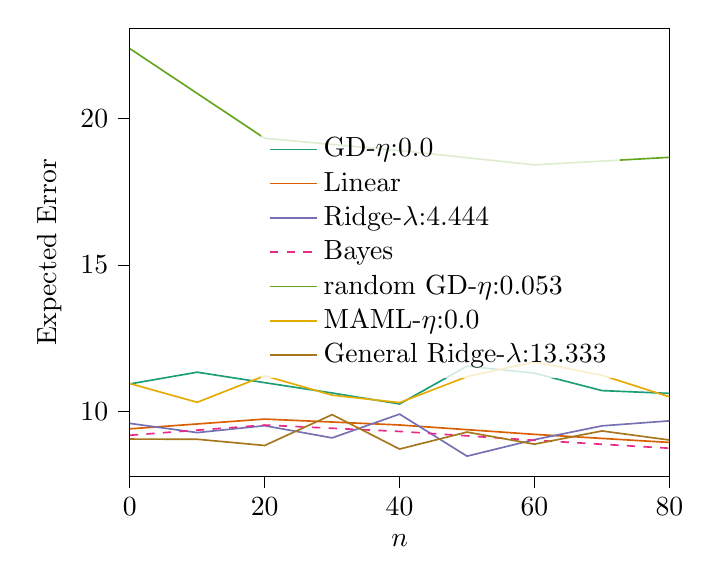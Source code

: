 % This file was created with tikzplotlib v0.10.1.
\begin{tikzpicture}

\definecolor{chocolate217952}{RGB}{217,95,2}
\definecolor{darkcyan27158119}{RGB}{27,158,119}
\definecolor{darkgoldenrod16611829}{RGB}{166,118,29}
\definecolor{darkgray176}{RGB}{176,176,176}
\definecolor{deeppink23141138}{RGB}{231,41,138}
\definecolor{lightslategray117112179}{RGB}{117,112,179}
\definecolor{olivedrab10216630}{RGB}{102,166,30}
\definecolor{orange2301712}{RGB}{230,171,2}

\begin{axis}[
legend cell align={left},
legend style={fill opacity=0.8, draw opacity=1, text opacity=1, at={(0.91,0.5)}, anchor=east, draw=none},
tick align=outside,
tick pos=left,
x grid style={darkgray176},
xlabel={\(\displaystyle n\)},
xmin=0, xmax=80,
xtick style={color=black},
y grid style={darkgray176},
ylabel={Expected Error},
ymin=7.786, ymax=23.062,
ytick style={color=black}
]
\addplot [semithick, darkcyan27158119]
table {%
0 10.941
10 11.341
20 10.985
30 10.633
40 10.259
50 11.547
60 11.308
70 10.715
80 10.619
90 11.264
};
\addlegendentry{GD-$\eta$:0.0}
\addplot [semithick, chocolate217952]
table {%
0 9.411
20 9.744
40 9.543
60 9.223
80 8.948
};
\addlegendentry{Linear}
\addplot [semithick, lightslategray117112179]
table {%
0 9.597
10 9.283
20 9.519
30 9.103
40 9.913
50 8.48
60 9.043
70 9.513
80 9.683
90 9.311
};
\addlegendentry{Ridge-$\lambda$:4.444}
\addplot [semithick, deeppink23141138, dashed]
table {%
0 9.193
20 9.54
40 9.323
60 9.021
80 8.751
};
\addlegendentry{Bayes}
\addplot [semithick, olivedrab10216630]
table {%
0 22.368
20 19.312
40 18.893
60 18.406
80 18.663
};
\addlegendentry{random GD-$\eta$:0.053}
\addplot [semithick, orange2301712]
table {%
0 10.955
10 10.316
20 11.221
30 10.559
40 10.305
50 11.19
60 11.691
70 11.238
80 10.503
90 10.922
};
\addlegendentry{MAML-$\eta$:0.0}
\addplot [semithick, darkgoldenrod16611829]
table {%
0 9.063
10 9.056
20 8.845
30 9.895
40 8.723
50 9.301
60 8.889
70 9.34
80 9.031
90 8.717
};
\addlegendentry{General Ridge-$\lambda$:13.333}
\end{axis}

\end{tikzpicture}

